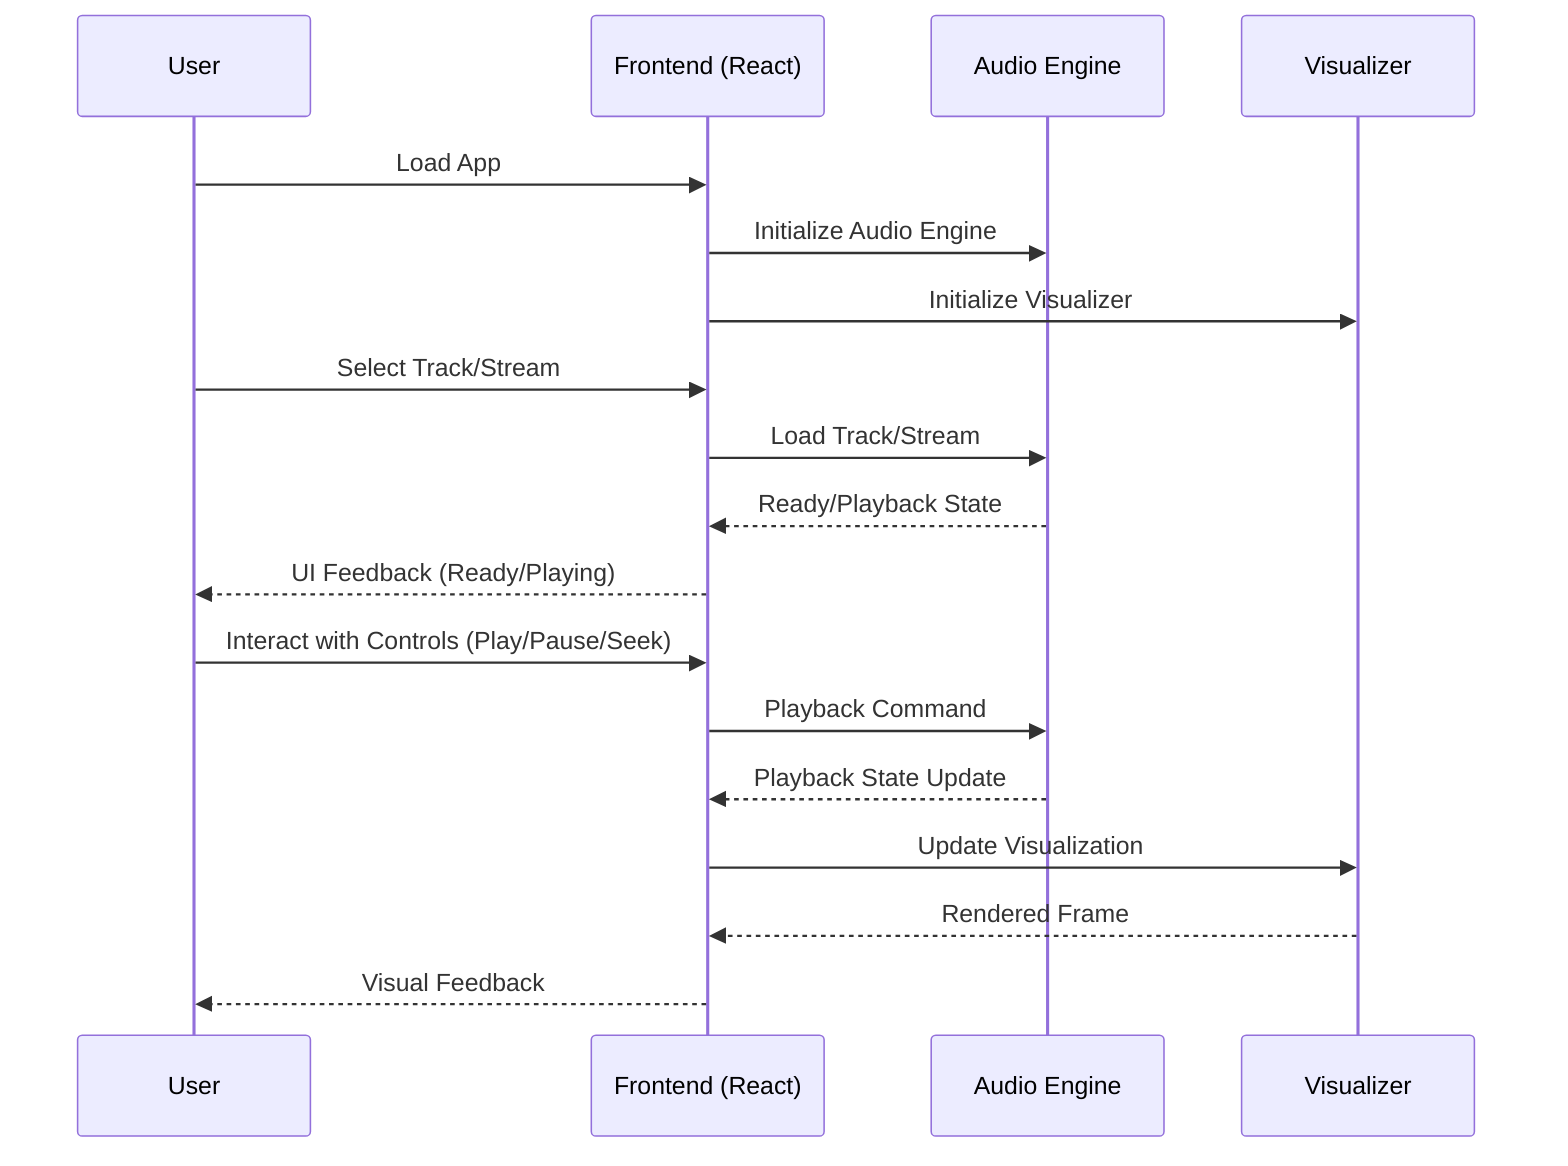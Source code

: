 sequenceDiagram
  participant U as User
  participant FE as Frontend (React)
  participant AE as Audio Engine
  participant VZ as Visualizer
  U->>FE: Load App
  FE->>AE: Initialize Audio Engine
  FE->>VZ: Initialize Visualizer
  U->>FE: Select Track/Stream
  FE->>AE: Load Track/Stream
  AE-->>FE: Ready/Playback State
  FE-->>U: UI Feedback (Ready/Playing)
  U->>FE: Interact with Controls (Play/Pause/Seek)
  FE->>AE: Playback Command
  AE-->>FE: Playback State Update
  FE->>VZ: Update Visualization
  VZ-->>FE: Rendered Frame
  FE-->>U: Visual Feedback